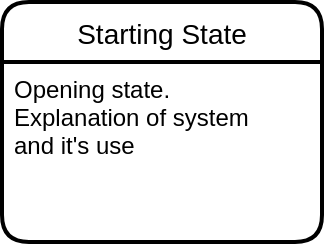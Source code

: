 <mxfile version="16.2.6" type="github">
  <diagram id="qqOpB7w4vV4VQEShrk3X" name="Page-1">
    <mxGraphModel dx="564" dy="387" grid="1" gridSize="10" guides="1" tooltips="1" connect="1" arrows="1" fold="1" page="1" pageScale="1" pageWidth="827" pageHeight="1169" math="0" shadow="0">
      <root>
        <mxCell id="0" />
        <mxCell id="1" parent="0" />
        <mxCell id="yH8SWWwbf3YLQaXTdUf4-4" value="Starting State" style="swimlane;childLayout=stackLayout;horizontal=1;startSize=30;horizontalStack=0;rounded=1;fontSize=14;fontStyle=0;strokeWidth=2;resizeParent=0;resizeLast=1;shadow=0;dashed=0;align=center;" vertex="1" parent="1">
          <mxGeometry x="30" y="20" width="160" height="120" as="geometry" />
        </mxCell>
        <mxCell id="yH8SWWwbf3YLQaXTdUf4-5" value="Opening state. &#xa;Explanation of system &#xa;and it&#39;s use" style="align=left;strokeColor=none;fillColor=none;spacingLeft=4;fontSize=12;verticalAlign=top;resizable=0;rotatable=0;part=1;" vertex="1" parent="yH8SWWwbf3YLQaXTdUf4-4">
          <mxGeometry y="30" width="160" height="90" as="geometry" />
        </mxCell>
      </root>
    </mxGraphModel>
  </diagram>
</mxfile>
